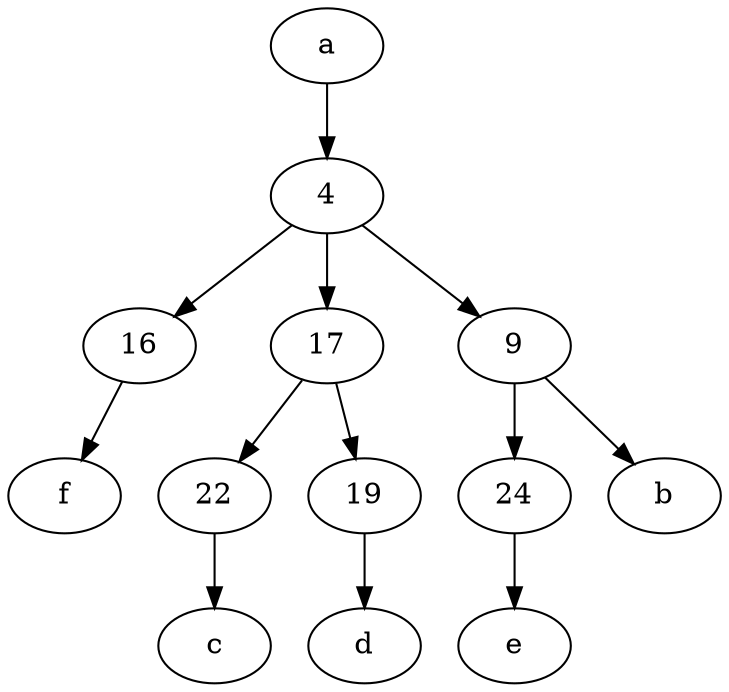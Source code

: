 digraph  {
	4;
	24;
	16;
	a [pos="40,10!"];
	17;
	9;
	22;
	19;
	16 -> f;
	24 -> e;
	4 -> 17;
	17 -> 22;
	22 -> c;
	4 -> 9;
	9 -> 24;
	19 -> d;
	4 -> 16;
	9 -> b;
	17 -> 19;
	a -> 4;

	}